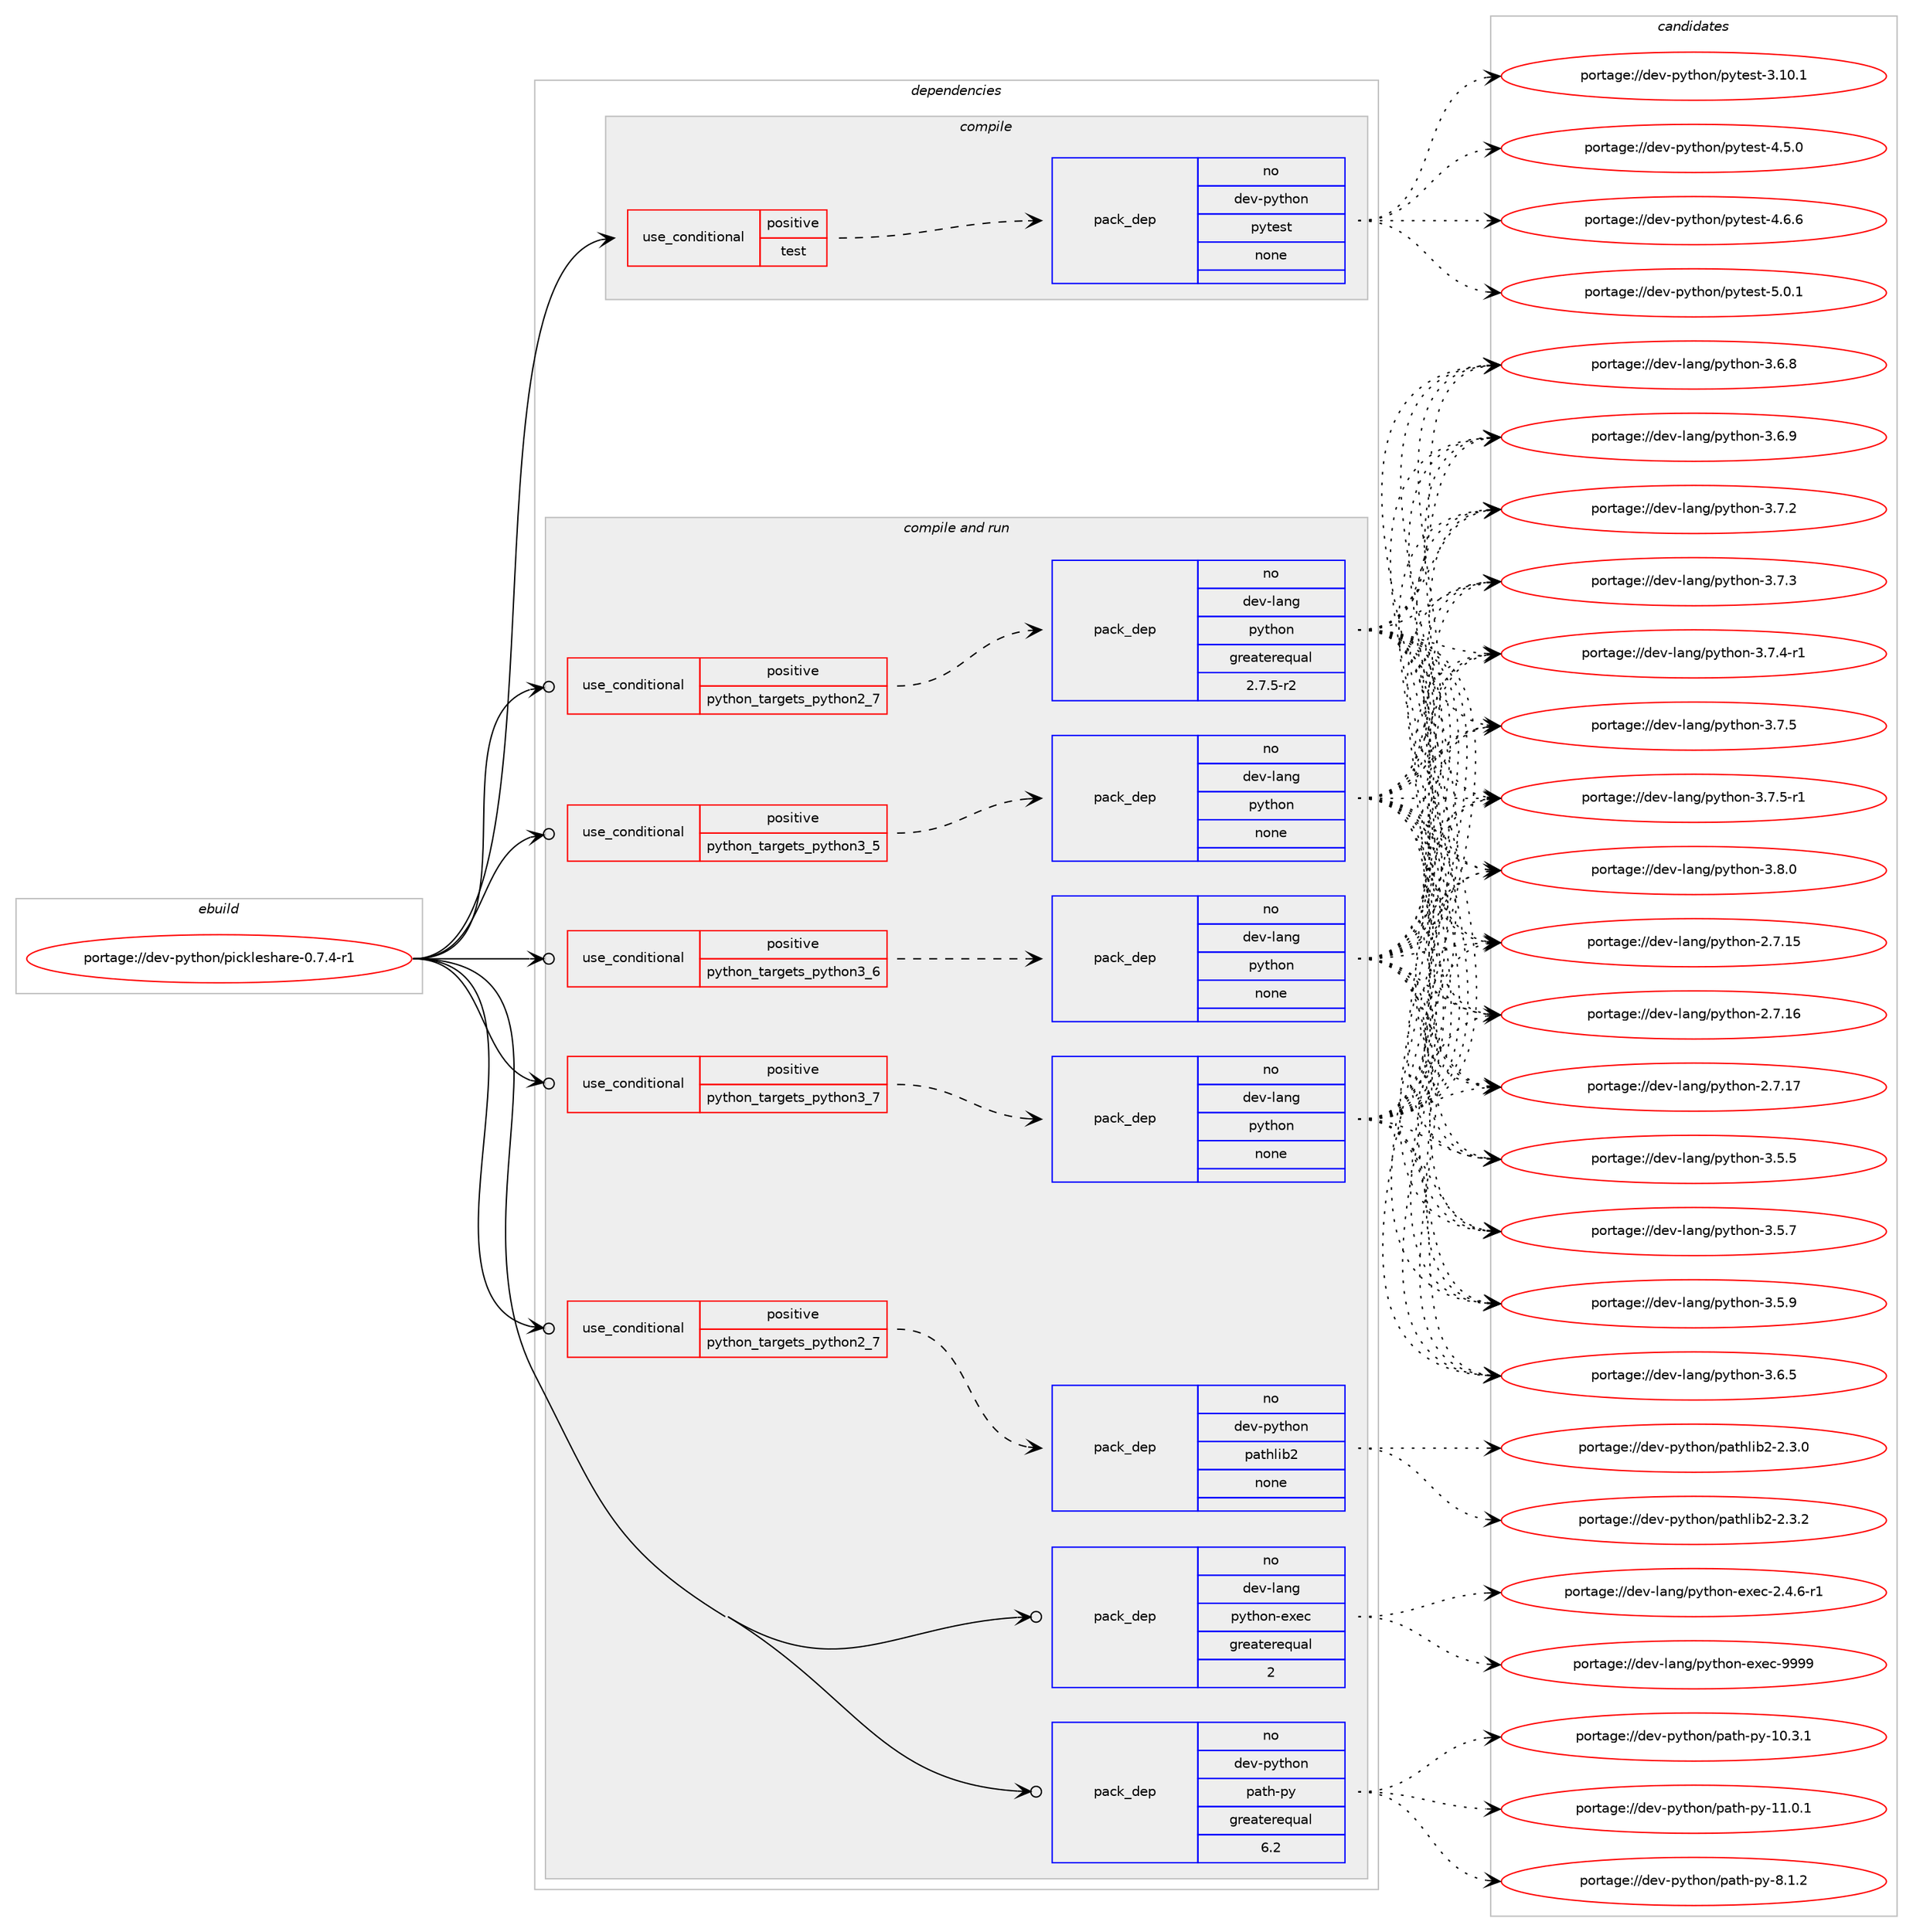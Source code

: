 digraph prolog {

# *************
# Graph options
# *************

newrank=true;
concentrate=true;
compound=true;
graph [rankdir=LR,fontname=Helvetica,fontsize=10,ranksep=1.5];#, ranksep=2.5, nodesep=0.2];
edge  [arrowhead=vee];
node  [fontname=Helvetica,fontsize=10];

# **********
# The ebuild
# **********

subgraph cluster_leftcol {
color=gray;
rank=same;
label=<<i>ebuild</i>>;
id [label="portage://dev-python/pickleshare-0.7.4-r1", color=red, width=4, href="../dev-python/pickleshare-0.7.4-r1.svg"];
}

# ****************
# The dependencies
# ****************

subgraph cluster_midcol {
color=gray;
label=<<i>dependencies</i>>;
subgraph cluster_compile {
fillcolor="#eeeeee";
style=filled;
label=<<i>compile</i>>;
subgraph cond33835 {
dependency157073 [label=<<TABLE BORDER="0" CELLBORDER="1" CELLSPACING="0" CELLPADDING="4"><TR><TD ROWSPAN="3" CELLPADDING="10">use_conditional</TD></TR><TR><TD>positive</TD></TR><TR><TD>test</TD></TR></TABLE>>, shape=none, color=red];
subgraph pack119867 {
dependency157074 [label=<<TABLE BORDER="0" CELLBORDER="1" CELLSPACING="0" CELLPADDING="4" WIDTH="220"><TR><TD ROWSPAN="6" CELLPADDING="30">pack_dep</TD></TR><TR><TD WIDTH="110">no</TD></TR><TR><TD>dev-python</TD></TR><TR><TD>pytest</TD></TR><TR><TD>none</TD></TR><TR><TD></TD></TR></TABLE>>, shape=none, color=blue];
}
dependency157073:e -> dependency157074:w [weight=20,style="dashed",arrowhead="vee"];
}
id:e -> dependency157073:w [weight=20,style="solid",arrowhead="vee"];
}
subgraph cluster_compileandrun {
fillcolor="#eeeeee";
style=filled;
label=<<i>compile and run</i>>;
subgraph cond33836 {
dependency157075 [label=<<TABLE BORDER="0" CELLBORDER="1" CELLSPACING="0" CELLPADDING="4"><TR><TD ROWSPAN="3" CELLPADDING="10">use_conditional</TD></TR><TR><TD>positive</TD></TR><TR><TD>python_targets_python2_7</TD></TR></TABLE>>, shape=none, color=red];
subgraph pack119868 {
dependency157076 [label=<<TABLE BORDER="0" CELLBORDER="1" CELLSPACING="0" CELLPADDING="4" WIDTH="220"><TR><TD ROWSPAN="6" CELLPADDING="30">pack_dep</TD></TR><TR><TD WIDTH="110">no</TD></TR><TR><TD>dev-lang</TD></TR><TR><TD>python</TD></TR><TR><TD>greaterequal</TD></TR><TR><TD>2.7.5-r2</TD></TR></TABLE>>, shape=none, color=blue];
}
dependency157075:e -> dependency157076:w [weight=20,style="dashed",arrowhead="vee"];
}
id:e -> dependency157075:w [weight=20,style="solid",arrowhead="odotvee"];
subgraph cond33837 {
dependency157077 [label=<<TABLE BORDER="0" CELLBORDER="1" CELLSPACING="0" CELLPADDING="4"><TR><TD ROWSPAN="3" CELLPADDING="10">use_conditional</TD></TR><TR><TD>positive</TD></TR><TR><TD>python_targets_python2_7</TD></TR></TABLE>>, shape=none, color=red];
subgraph pack119869 {
dependency157078 [label=<<TABLE BORDER="0" CELLBORDER="1" CELLSPACING="0" CELLPADDING="4" WIDTH="220"><TR><TD ROWSPAN="6" CELLPADDING="30">pack_dep</TD></TR><TR><TD WIDTH="110">no</TD></TR><TR><TD>dev-python</TD></TR><TR><TD>pathlib2</TD></TR><TR><TD>none</TD></TR><TR><TD></TD></TR></TABLE>>, shape=none, color=blue];
}
dependency157077:e -> dependency157078:w [weight=20,style="dashed",arrowhead="vee"];
}
id:e -> dependency157077:w [weight=20,style="solid",arrowhead="odotvee"];
subgraph cond33838 {
dependency157079 [label=<<TABLE BORDER="0" CELLBORDER="1" CELLSPACING="0" CELLPADDING="4"><TR><TD ROWSPAN="3" CELLPADDING="10">use_conditional</TD></TR><TR><TD>positive</TD></TR><TR><TD>python_targets_python3_5</TD></TR></TABLE>>, shape=none, color=red];
subgraph pack119870 {
dependency157080 [label=<<TABLE BORDER="0" CELLBORDER="1" CELLSPACING="0" CELLPADDING="4" WIDTH="220"><TR><TD ROWSPAN="6" CELLPADDING="30">pack_dep</TD></TR><TR><TD WIDTH="110">no</TD></TR><TR><TD>dev-lang</TD></TR><TR><TD>python</TD></TR><TR><TD>none</TD></TR><TR><TD></TD></TR></TABLE>>, shape=none, color=blue];
}
dependency157079:e -> dependency157080:w [weight=20,style="dashed",arrowhead="vee"];
}
id:e -> dependency157079:w [weight=20,style="solid",arrowhead="odotvee"];
subgraph cond33839 {
dependency157081 [label=<<TABLE BORDER="0" CELLBORDER="1" CELLSPACING="0" CELLPADDING="4"><TR><TD ROWSPAN="3" CELLPADDING="10">use_conditional</TD></TR><TR><TD>positive</TD></TR><TR><TD>python_targets_python3_6</TD></TR></TABLE>>, shape=none, color=red];
subgraph pack119871 {
dependency157082 [label=<<TABLE BORDER="0" CELLBORDER="1" CELLSPACING="0" CELLPADDING="4" WIDTH="220"><TR><TD ROWSPAN="6" CELLPADDING="30">pack_dep</TD></TR><TR><TD WIDTH="110">no</TD></TR><TR><TD>dev-lang</TD></TR><TR><TD>python</TD></TR><TR><TD>none</TD></TR><TR><TD></TD></TR></TABLE>>, shape=none, color=blue];
}
dependency157081:e -> dependency157082:w [weight=20,style="dashed",arrowhead="vee"];
}
id:e -> dependency157081:w [weight=20,style="solid",arrowhead="odotvee"];
subgraph cond33840 {
dependency157083 [label=<<TABLE BORDER="0" CELLBORDER="1" CELLSPACING="0" CELLPADDING="4"><TR><TD ROWSPAN="3" CELLPADDING="10">use_conditional</TD></TR><TR><TD>positive</TD></TR><TR><TD>python_targets_python3_7</TD></TR></TABLE>>, shape=none, color=red];
subgraph pack119872 {
dependency157084 [label=<<TABLE BORDER="0" CELLBORDER="1" CELLSPACING="0" CELLPADDING="4" WIDTH="220"><TR><TD ROWSPAN="6" CELLPADDING="30">pack_dep</TD></TR><TR><TD WIDTH="110">no</TD></TR><TR><TD>dev-lang</TD></TR><TR><TD>python</TD></TR><TR><TD>none</TD></TR><TR><TD></TD></TR></TABLE>>, shape=none, color=blue];
}
dependency157083:e -> dependency157084:w [weight=20,style="dashed",arrowhead="vee"];
}
id:e -> dependency157083:w [weight=20,style="solid",arrowhead="odotvee"];
subgraph pack119873 {
dependency157085 [label=<<TABLE BORDER="0" CELLBORDER="1" CELLSPACING="0" CELLPADDING="4" WIDTH="220"><TR><TD ROWSPAN="6" CELLPADDING="30">pack_dep</TD></TR><TR><TD WIDTH="110">no</TD></TR><TR><TD>dev-lang</TD></TR><TR><TD>python-exec</TD></TR><TR><TD>greaterequal</TD></TR><TR><TD>2</TD></TR></TABLE>>, shape=none, color=blue];
}
id:e -> dependency157085:w [weight=20,style="solid",arrowhead="odotvee"];
subgraph pack119874 {
dependency157086 [label=<<TABLE BORDER="0" CELLBORDER="1" CELLSPACING="0" CELLPADDING="4" WIDTH="220"><TR><TD ROWSPAN="6" CELLPADDING="30">pack_dep</TD></TR><TR><TD WIDTH="110">no</TD></TR><TR><TD>dev-python</TD></TR><TR><TD>path-py</TD></TR><TR><TD>greaterequal</TD></TR><TR><TD>6.2</TD></TR></TABLE>>, shape=none, color=blue];
}
id:e -> dependency157086:w [weight=20,style="solid",arrowhead="odotvee"];
}
subgraph cluster_run {
fillcolor="#eeeeee";
style=filled;
label=<<i>run</i>>;
}
}

# **************
# The candidates
# **************

subgraph cluster_choices {
rank=same;
color=gray;
label=<<i>candidates</i>>;

subgraph choice119867 {
color=black;
nodesep=1;
choiceportage100101118451121211161041111104711212111610111511645514649484649 [label="portage://dev-python/pytest-3.10.1", color=red, width=4,href="../dev-python/pytest-3.10.1.svg"];
choiceportage1001011184511212111610411111047112121116101115116455246534648 [label="portage://dev-python/pytest-4.5.0", color=red, width=4,href="../dev-python/pytest-4.5.0.svg"];
choiceportage1001011184511212111610411111047112121116101115116455246544654 [label="portage://dev-python/pytest-4.6.6", color=red, width=4,href="../dev-python/pytest-4.6.6.svg"];
choiceportage1001011184511212111610411111047112121116101115116455346484649 [label="portage://dev-python/pytest-5.0.1", color=red, width=4,href="../dev-python/pytest-5.0.1.svg"];
dependency157074:e -> choiceportage100101118451121211161041111104711212111610111511645514649484649:w [style=dotted,weight="100"];
dependency157074:e -> choiceportage1001011184511212111610411111047112121116101115116455246534648:w [style=dotted,weight="100"];
dependency157074:e -> choiceportage1001011184511212111610411111047112121116101115116455246544654:w [style=dotted,weight="100"];
dependency157074:e -> choiceportage1001011184511212111610411111047112121116101115116455346484649:w [style=dotted,weight="100"];
}
subgraph choice119868 {
color=black;
nodesep=1;
choiceportage10010111845108971101034711212111610411111045504655464953 [label="portage://dev-lang/python-2.7.15", color=red, width=4,href="../dev-lang/python-2.7.15.svg"];
choiceportage10010111845108971101034711212111610411111045504655464954 [label="portage://dev-lang/python-2.7.16", color=red, width=4,href="../dev-lang/python-2.7.16.svg"];
choiceportage10010111845108971101034711212111610411111045504655464955 [label="portage://dev-lang/python-2.7.17", color=red, width=4,href="../dev-lang/python-2.7.17.svg"];
choiceportage100101118451089711010347112121116104111110455146534653 [label="portage://dev-lang/python-3.5.5", color=red, width=4,href="../dev-lang/python-3.5.5.svg"];
choiceportage100101118451089711010347112121116104111110455146534655 [label="portage://dev-lang/python-3.5.7", color=red, width=4,href="../dev-lang/python-3.5.7.svg"];
choiceportage100101118451089711010347112121116104111110455146534657 [label="portage://dev-lang/python-3.5.9", color=red, width=4,href="../dev-lang/python-3.5.9.svg"];
choiceportage100101118451089711010347112121116104111110455146544653 [label="portage://dev-lang/python-3.6.5", color=red, width=4,href="../dev-lang/python-3.6.5.svg"];
choiceportage100101118451089711010347112121116104111110455146544656 [label="portage://dev-lang/python-3.6.8", color=red, width=4,href="../dev-lang/python-3.6.8.svg"];
choiceportage100101118451089711010347112121116104111110455146544657 [label="portage://dev-lang/python-3.6.9", color=red, width=4,href="../dev-lang/python-3.6.9.svg"];
choiceportage100101118451089711010347112121116104111110455146554650 [label="portage://dev-lang/python-3.7.2", color=red, width=4,href="../dev-lang/python-3.7.2.svg"];
choiceportage100101118451089711010347112121116104111110455146554651 [label="portage://dev-lang/python-3.7.3", color=red, width=4,href="../dev-lang/python-3.7.3.svg"];
choiceportage1001011184510897110103471121211161041111104551465546524511449 [label="portage://dev-lang/python-3.7.4-r1", color=red, width=4,href="../dev-lang/python-3.7.4-r1.svg"];
choiceportage100101118451089711010347112121116104111110455146554653 [label="portage://dev-lang/python-3.7.5", color=red, width=4,href="../dev-lang/python-3.7.5.svg"];
choiceportage1001011184510897110103471121211161041111104551465546534511449 [label="portage://dev-lang/python-3.7.5-r1", color=red, width=4,href="../dev-lang/python-3.7.5-r1.svg"];
choiceportage100101118451089711010347112121116104111110455146564648 [label="portage://dev-lang/python-3.8.0", color=red, width=4,href="../dev-lang/python-3.8.0.svg"];
dependency157076:e -> choiceportage10010111845108971101034711212111610411111045504655464953:w [style=dotted,weight="100"];
dependency157076:e -> choiceportage10010111845108971101034711212111610411111045504655464954:w [style=dotted,weight="100"];
dependency157076:e -> choiceportage10010111845108971101034711212111610411111045504655464955:w [style=dotted,weight="100"];
dependency157076:e -> choiceportage100101118451089711010347112121116104111110455146534653:w [style=dotted,weight="100"];
dependency157076:e -> choiceportage100101118451089711010347112121116104111110455146534655:w [style=dotted,weight="100"];
dependency157076:e -> choiceportage100101118451089711010347112121116104111110455146534657:w [style=dotted,weight="100"];
dependency157076:e -> choiceportage100101118451089711010347112121116104111110455146544653:w [style=dotted,weight="100"];
dependency157076:e -> choiceportage100101118451089711010347112121116104111110455146544656:w [style=dotted,weight="100"];
dependency157076:e -> choiceportage100101118451089711010347112121116104111110455146544657:w [style=dotted,weight="100"];
dependency157076:e -> choiceportage100101118451089711010347112121116104111110455146554650:w [style=dotted,weight="100"];
dependency157076:e -> choiceportage100101118451089711010347112121116104111110455146554651:w [style=dotted,weight="100"];
dependency157076:e -> choiceportage1001011184510897110103471121211161041111104551465546524511449:w [style=dotted,weight="100"];
dependency157076:e -> choiceportage100101118451089711010347112121116104111110455146554653:w [style=dotted,weight="100"];
dependency157076:e -> choiceportage1001011184510897110103471121211161041111104551465546534511449:w [style=dotted,weight="100"];
dependency157076:e -> choiceportage100101118451089711010347112121116104111110455146564648:w [style=dotted,weight="100"];
}
subgraph choice119869 {
color=black;
nodesep=1;
choiceportage1001011184511212111610411111047112971161041081059850455046514648 [label="portage://dev-python/pathlib2-2.3.0", color=red, width=4,href="../dev-python/pathlib2-2.3.0.svg"];
choiceportage1001011184511212111610411111047112971161041081059850455046514650 [label="portage://dev-python/pathlib2-2.3.2", color=red, width=4,href="../dev-python/pathlib2-2.3.2.svg"];
dependency157078:e -> choiceportage1001011184511212111610411111047112971161041081059850455046514648:w [style=dotted,weight="100"];
dependency157078:e -> choiceportage1001011184511212111610411111047112971161041081059850455046514650:w [style=dotted,weight="100"];
}
subgraph choice119870 {
color=black;
nodesep=1;
choiceportage10010111845108971101034711212111610411111045504655464953 [label="portage://dev-lang/python-2.7.15", color=red, width=4,href="../dev-lang/python-2.7.15.svg"];
choiceportage10010111845108971101034711212111610411111045504655464954 [label="portage://dev-lang/python-2.7.16", color=red, width=4,href="../dev-lang/python-2.7.16.svg"];
choiceportage10010111845108971101034711212111610411111045504655464955 [label="portage://dev-lang/python-2.7.17", color=red, width=4,href="../dev-lang/python-2.7.17.svg"];
choiceportage100101118451089711010347112121116104111110455146534653 [label="portage://dev-lang/python-3.5.5", color=red, width=4,href="../dev-lang/python-3.5.5.svg"];
choiceportage100101118451089711010347112121116104111110455146534655 [label="portage://dev-lang/python-3.5.7", color=red, width=4,href="../dev-lang/python-3.5.7.svg"];
choiceportage100101118451089711010347112121116104111110455146534657 [label="portage://dev-lang/python-3.5.9", color=red, width=4,href="../dev-lang/python-3.5.9.svg"];
choiceportage100101118451089711010347112121116104111110455146544653 [label="portage://dev-lang/python-3.6.5", color=red, width=4,href="../dev-lang/python-3.6.5.svg"];
choiceportage100101118451089711010347112121116104111110455146544656 [label="portage://dev-lang/python-3.6.8", color=red, width=4,href="../dev-lang/python-3.6.8.svg"];
choiceportage100101118451089711010347112121116104111110455146544657 [label="portage://dev-lang/python-3.6.9", color=red, width=4,href="../dev-lang/python-3.6.9.svg"];
choiceportage100101118451089711010347112121116104111110455146554650 [label="portage://dev-lang/python-3.7.2", color=red, width=4,href="../dev-lang/python-3.7.2.svg"];
choiceportage100101118451089711010347112121116104111110455146554651 [label="portage://dev-lang/python-3.7.3", color=red, width=4,href="../dev-lang/python-3.7.3.svg"];
choiceportage1001011184510897110103471121211161041111104551465546524511449 [label="portage://dev-lang/python-3.7.4-r1", color=red, width=4,href="../dev-lang/python-3.7.4-r1.svg"];
choiceportage100101118451089711010347112121116104111110455146554653 [label="portage://dev-lang/python-3.7.5", color=red, width=4,href="../dev-lang/python-3.7.5.svg"];
choiceportage1001011184510897110103471121211161041111104551465546534511449 [label="portage://dev-lang/python-3.7.5-r1", color=red, width=4,href="../dev-lang/python-3.7.5-r1.svg"];
choiceportage100101118451089711010347112121116104111110455146564648 [label="portage://dev-lang/python-3.8.0", color=red, width=4,href="../dev-lang/python-3.8.0.svg"];
dependency157080:e -> choiceportage10010111845108971101034711212111610411111045504655464953:w [style=dotted,weight="100"];
dependency157080:e -> choiceportage10010111845108971101034711212111610411111045504655464954:w [style=dotted,weight="100"];
dependency157080:e -> choiceportage10010111845108971101034711212111610411111045504655464955:w [style=dotted,weight="100"];
dependency157080:e -> choiceportage100101118451089711010347112121116104111110455146534653:w [style=dotted,weight="100"];
dependency157080:e -> choiceportage100101118451089711010347112121116104111110455146534655:w [style=dotted,weight="100"];
dependency157080:e -> choiceportage100101118451089711010347112121116104111110455146534657:w [style=dotted,weight="100"];
dependency157080:e -> choiceportage100101118451089711010347112121116104111110455146544653:w [style=dotted,weight="100"];
dependency157080:e -> choiceportage100101118451089711010347112121116104111110455146544656:w [style=dotted,weight="100"];
dependency157080:e -> choiceportage100101118451089711010347112121116104111110455146544657:w [style=dotted,weight="100"];
dependency157080:e -> choiceportage100101118451089711010347112121116104111110455146554650:w [style=dotted,weight="100"];
dependency157080:e -> choiceportage100101118451089711010347112121116104111110455146554651:w [style=dotted,weight="100"];
dependency157080:e -> choiceportage1001011184510897110103471121211161041111104551465546524511449:w [style=dotted,weight="100"];
dependency157080:e -> choiceportage100101118451089711010347112121116104111110455146554653:w [style=dotted,weight="100"];
dependency157080:e -> choiceportage1001011184510897110103471121211161041111104551465546534511449:w [style=dotted,weight="100"];
dependency157080:e -> choiceportage100101118451089711010347112121116104111110455146564648:w [style=dotted,weight="100"];
}
subgraph choice119871 {
color=black;
nodesep=1;
choiceportage10010111845108971101034711212111610411111045504655464953 [label="portage://dev-lang/python-2.7.15", color=red, width=4,href="../dev-lang/python-2.7.15.svg"];
choiceportage10010111845108971101034711212111610411111045504655464954 [label="portage://dev-lang/python-2.7.16", color=red, width=4,href="../dev-lang/python-2.7.16.svg"];
choiceportage10010111845108971101034711212111610411111045504655464955 [label="portage://dev-lang/python-2.7.17", color=red, width=4,href="../dev-lang/python-2.7.17.svg"];
choiceportage100101118451089711010347112121116104111110455146534653 [label="portage://dev-lang/python-3.5.5", color=red, width=4,href="../dev-lang/python-3.5.5.svg"];
choiceportage100101118451089711010347112121116104111110455146534655 [label="portage://dev-lang/python-3.5.7", color=red, width=4,href="../dev-lang/python-3.5.7.svg"];
choiceportage100101118451089711010347112121116104111110455146534657 [label="portage://dev-lang/python-3.5.9", color=red, width=4,href="../dev-lang/python-3.5.9.svg"];
choiceportage100101118451089711010347112121116104111110455146544653 [label="portage://dev-lang/python-3.6.5", color=red, width=4,href="../dev-lang/python-3.6.5.svg"];
choiceportage100101118451089711010347112121116104111110455146544656 [label="portage://dev-lang/python-3.6.8", color=red, width=4,href="../dev-lang/python-3.6.8.svg"];
choiceportage100101118451089711010347112121116104111110455146544657 [label="portage://dev-lang/python-3.6.9", color=red, width=4,href="../dev-lang/python-3.6.9.svg"];
choiceportage100101118451089711010347112121116104111110455146554650 [label="portage://dev-lang/python-3.7.2", color=red, width=4,href="../dev-lang/python-3.7.2.svg"];
choiceportage100101118451089711010347112121116104111110455146554651 [label="portage://dev-lang/python-3.7.3", color=red, width=4,href="../dev-lang/python-3.7.3.svg"];
choiceportage1001011184510897110103471121211161041111104551465546524511449 [label="portage://dev-lang/python-3.7.4-r1", color=red, width=4,href="../dev-lang/python-3.7.4-r1.svg"];
choiceportage100101118451089711010347112121116104111110455146554653 [label="portage://dev-lang/python-3.7.5", color=red, width=4,href="../dev-lang/python-3.7.5.svg"];
choiceportage1001011184510897110103471121211161041111104551465546534511449 [label="portage://dev-lang/python-3.7.5-r1", color=red, width=4,href="../dev-lang/python-3.7.5-r1.svg"];
choiceportage100101118451089711010347112121116104111110455146564648 [label="portage://dev-lang/python-3.8.0", color=red, width=4,href="../dev-lang/python-3.8.0.svg"];
dependency157082:e -> choiceportage10010111845108971101034711212111610411111045504655464953:w [style=dotted,weight="100"];
dependency157082:e -> choiceportage10010111845108971101034711212111610411111045504655464954:w [style=dotted,weight="100"];
dependency157082:e -> choiceportage10010111845108971101034711212111610411111045504655464955:w [style=dotted,weight="100"];
dependency157082:e -> choiceportage100101118451089711010347112121116104111110455146534653:w [style=dotted,weight="100"];
dependency157082:e -> choiceportage100101118451089711010347112121116104111110455146534655:w [style=dotted,weight="100"];
dependency157082:e -> choiceportage100101118451089711010347112121116104111110455146534657:w [style=dotted,weight="100"];
dependency157082:e -> choiceportage100101118451089711010347112121116104111110455146544653:w [style=dotted,weight="100"];
dependency157082:e -> choiceportage100101118451089711010347112121116104111110455146544656:w [style=dotted,weight="100"];
dependency157082:e -> choiceportage100101118451089711010347112121116104111110455146544657:w [style=dotted,weight="100"];
dependency157082:e -> choiceportage100101118451089711010347112121116104111110455146554650:w [style=dotted,weight="100"];
dependency157082:e -> choiceportage100101118451089711010347112121116104111110455146554651:w [style=dotted,weight="100"];
dependency157082:e -> choiceportage1001011184510897110103471121211161041111104551465546524511449:w [style=dotted,weight="100"];
dependency157082:e -> choiceportage100101118451089711010347112121116104111110455146554653:w [style=dotted,weight="100"];
dependency157082:e -> choiceportage1001011184510897110103471121211161041111104551465546534511449:w [style=dotted,weight="100"];
dependency157082:e -> choiceportage100101118451089711010347112121116104111110455146564648:w [style=dotted,weight="100"];
}
subgraph choice119872 {
color=black;
nodesep=1;
choiceportage10010111845108971101034711212111610411111045504655464953 [label="portage://dev-lang/python-2.7.15", color=red, width=4,href="../dev-lang/python-2.7.15.svg"];
choiceportage10010111845108971101034711212111610411111045504655464954 [label="portage://dev-lang/python-2.7.16", color=red, width=4,href="../dev-lang/python-2.7.16.svg"];
choiceportage10010111845108971101034711212111610411111045504655464955 [label="portage://dev-lang/python-2.7.17", color=red, width=4,href="../dev-lang/python-2.7.17.svg"];
choiceportage100101118451089711010347112121116104111110455146534653 [label="portage://dev-lang/python-3.5.5", color=red, width=4,href="../dev-lang/python-3.5.5.svg"];
choiceportage100101118451089711010347112121116104111110455146534655 [label="portage://dev-lang/python-3.5.7", color=red, width=4,href="../dev-lang/python-3.5.7.svg"];
choiceportage100101118451089711010347112121116104111110455146534657 [label="portage://dev-lang/python-3.5.9", color=red, width=4,href="../dev-lang/python-3.5.9.svg"];
choiceportage100101118451089711010347112121116104111110455146544653 [label="portage://dev-lang/python-3.6.5", color=red, width=4,href="../dev-lang/python-3.6.5.svg"];
choiceportage100101118451089711010347112121116104111110455146544656 [label="portage://dev-lang/python-3.6.8", color=red, width=4,href="../dev-lang/python-3.6.8.svg"];
choiceportage100101118451089711010347112121116104111110455146544657 [label="portage://dev-lang/python-3.6.9", color=red, width=4,href="../dev-lang/python-3.6.9.svg"];
choiceportage100101118451089711010347112121116104111110455146554650 [label="portage://dev-lang/python-3.7.2", color=red, width=4,href="../dev-lang/python-3.7.2.svg"];
choiceportage100101118451089711010347112121116104111110455146554651 [label="portage://dev-lang/python-3.7.3", color=red, width=4,href="../dev-lang/python-3.7.3.svg"];
choiceportage1001011184510897110103471121211161041111104551465546524511449 [label="portage://dev-lang/python-3.7.4-r1", color=red, width=4,href="../dev-lang/python-3.7.4-r1.svg"];
choiceportage100101118451089711010347112121116104111110455146554653 [label="portage://dev-lang/python-3.7.5", color=red, width=4,href="../dev-lang/python-3.7.5.svg"];
choiceportage1001011184510897110103471121211161041111104551465546534511449 [label="portage://dev-lang/python-3.7.5-r1", color=red, width=4,href="../dev-lang/python-3.7.5-r1.svg"];
choiceportage100101118451089711010347112121116104111110455146564648 [label="portage://dev-lang/python-3.8.0", color=red, width=4,href="../dev-lang/python-3.8.0.svg"];
dependency157084:e -> choiceportage10010111845108971101034711212111610411111045504655464953:w [style=dotted,weight="100"];
dependency157084:e -> choiceportage10010111845108971101034711212111610411111045504655464954:w [style=dotted,weight="100"];
dependency157084:e -> choiceportage10010111845108971101034711212111610411111045504655464955:w [style=dotted,weight="100"];
dependency157084:e -> choiceportage100101118451089711010347112121116104111110455146534653:w [style=dotted,weight="100"];
dependency157084:e -> choiceportage100101118451089711010347112121116104111110455146534655:w [style=dotted,weight="100"];
dependency157084:e -> choiceportage100101118451089711010347112121116104111110455146534657:w [style=dotted,weight="100"];
dependency157084:e -> choiceportage100101118451089711010347112121116104111110455146544653:w [style=dotted,weight="100"];
dependency157084:e -> choiceportage100101118451089711010347112121116104111110455146544656:w [style=dotted,weight="100"];
dependency157084:e -> choiceportage100101118451089711010347112121116104111110455146544657:w [style=dotted,weight="100"];
dependency157084:e -> choiceportage100101118451089711010347112121116104111110455146554650:w [style=dotted,weight="100"];
dependency157084:e -> choiceportage100101118451089711010347112121116104111110455146554651:w [style=dotted,weight="100"];
dependency157084:e -> choiceportage1001011184510897110103471121211161041111104551465546524511449:w [style=dotted,weight="100"];
dependency157084:e -> choiceportage100101118451089711010347112121116104111110455146554653:w [style=dotted,weight="100"];
dependency157084:e -> choiceportage1001011184510897110103471121211161041111104551465546534511449:w [style=dotted,weight="100"];
dependency157084:e -> choiceportage100101118451089711010347112121116104111110455146564648:w [style=dotted,weight="100"];
}
subgraph choice119873 {
color=black;
nodesep=1;
choiceportage10010111845108971101034711212111610411111045101120101994550465246544511449 [label="portage://dev-lang/python-exec-2.4.6-r1", color=red, width=4,href="../dev-lang/python-exec-2.4.6-r1.svg"];
choiceportage10010111845108971101034711212111610411111045101120101994557575757 [label="portage://dev-lang/python-exec-9999", color=red, width=4,href="../dev-lang/python-exec-9999.svg"];
dependency157085:e -> choiceportage10010111845108971101034711212111610411111045101120101994550465246544511449:w [style=dotted,weight="100"];
dependency157085:e -> choiceportage10010111845108971101034711212111610411111045101120101994557575757:w [style=dotted,weight="100"];
}
subgraph choice119874 {
color=black;
nodesep=1;
choiceportage1001011184511212111610411111047112971161044511212145494846514649 [label="portage://dev-python/path-py-10.3.1", color=red, width=4,href="../dev-python/path-py-10.3.1.svg"];
choiceportage1001011184511212111610411111047112971161044511212145494946484649 [label="portage://dev-python/path-py-11.0.1", color=red, width=4,href="../dev-python/path-py-11.0.1.svg"];
choiceportage10010111845112121116104111110471129711610445112121455646494650 [label="portage://dev-python/path-py-8.1.2", color=red, width=4,href="../dev-python/path-py-8.1.2.svg"];
dependency157086:e -> choiceportage1001011184511212111610411111047112971161044511212145494846514649:w [style=dotted,weight="100"];
dependency157086:e -> choiceportage1001011184511212111610411111047112971161044511212145494946484649:w [style=dotted,weight="100"];
dependency157086:e -> choiceportage10010111845112121116104111110471129711610445112121455646494650:w [style=dotted,weight="100"];
}
}

}
